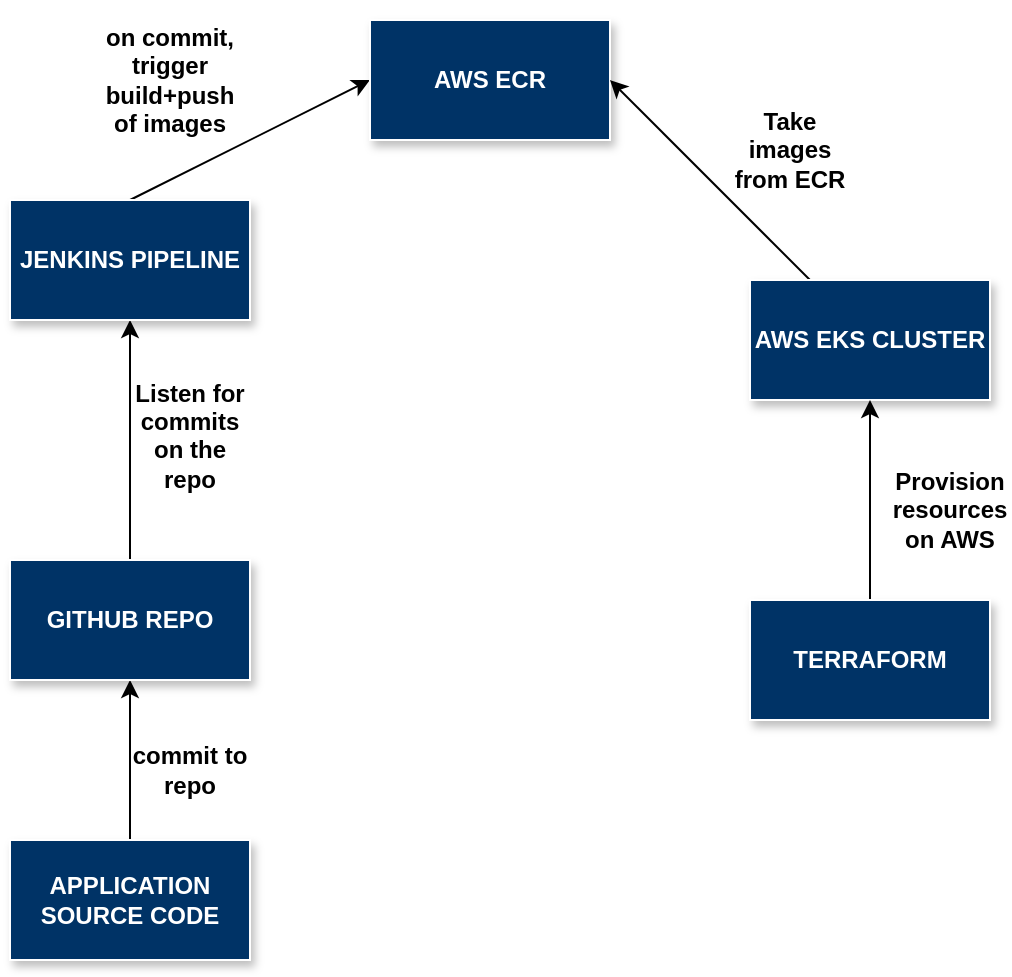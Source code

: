 <mxfile version="22.1.17" type="github">
  <diagram name="Page-1" id="fv-dC6ZYJrszBMAZ46dc">
    <mxGraphModel dx="1318" dy="1586" grid="1" gridSize="10" guides="1" tooltips="1" connect="1" arrows="1" fold="1" page="1" pageScale="1" pageWidth="850" pageHeight="1100" math="0" shadow="0">
      <root>
        <mxCell id="0" />
        <mxCell id="1" parent="0" />
        <mxCell id="XVxo3omWLpl5ER81E-sH-13" style="edgeStyle=none;rounded=0;orthogonalLoop=1;jettySize=auto;html=1;entryX=0.5;entryY=1;entryDx=0;entryDy=0;" edge="1" parent="1" source="XVxo3omWLpl5ER81E-sH-1" target="XVxo3omWLpl5ER81E-sH-2">
          <mxGeometry relative="1" as="geometry" />
        </mxCell>
        <mxCell id="XVxo3omWLpl5ER81E-sH-1" value="&lt;b&gt;&lt;font color=&quot;#ffffff&quot;&gt;APPLICATION SOURCE CODE&lt;/font&gt;&lt;/b&gt;" style="rounded=0;whiteSpace=wrap;html=1;fillColor=#003366;strokeColor=#FFFFFF;shadow=1;" vertex="1" parent="1">
          <mxGeometry x="120" y="350" width="120" height="60" as="geometry" />
        </mxCell>
        <mxCell id="XVxo3omWLpl5ER81E-sH-12" style="edgeStyle=none;rounded=0;orthogonalLoop=1;jettySize=auto;html=1;entryX=0.5;entryY=1;entryDx=0;entryDy=0;" edge="1" parent="1" source="XVxo3omWLpl5ER81E-sH-2" target="XVxo3omWLpl5ER81E-sH-3">
          <mxGeometry relative="1" as="geometry" />
        </mxCell>
        <mxCell id="XVxo3omWLpl5ER81E-sH-2" value="&lt;font color=&quot;#ffffff&quot;&gt;&lt;b&gt;GITHUB REPO&lt;br&gt;&lt;/b&gt;&lt;/font&gt;" style="rounded=0;whiteSpace=wrap;html=1;fillColor=#003366;strokeColor=#FFFFFF;shadow=1;" vertex="1" parent="1">
          <mxGeometry x="120" y="210" width="120" height="60" as="geometry" />
        </mxCell>
        <mxCell id="XVxo3omWLpl5ER81E-sH-9" style="edgeStyle=none;rounded=0;orthogonalLoop=1;jettySize=auto;html=1;exitX=0.5;exitY=0;exitDx=0;exitDy=0;entryX=0;entryY=0.5;entryDx=0;entryDy=0;" edge="1" parent="1" source="XVxo3omWLpl5ER81E-sH-3" target="XVxo3omWLpl5ER81E-sH-4">
          <mxGeometry relative="1" as="geometry">
            <mxPoint x="180" y="-30" as="targetPoint" />
          </mxGeometry>
        </mxCell>
        <mxCell id="XVxo3omWLpl5ER81E-sH-3" value="&lt;font color=&quot;#ffffff&quot;&gt;&lt;b&gt;JENKINS PIPELINE&lt;br&gt;&lt;/b&gt;&lt;/font&gt;" style="rounded=0;whiteSpace=wrap;html=1;fillColor=#003366;strokeColor=#FFFFFF;shadow=1;" vertex="1" parent="1">
          <mxGeometry x="120" y="30" width="120" height="60" as="geometry" />
        </mxCell>
        <mxCell id="XVxo3omWLpl5ER81E-sH-4" value="&lt;font color=&quot;#ffffff&quot;&gt;&lt;b&gt;AWS ECR &lt;br&gt;&lt;/b&gt;&lt;/font&gt;" style="rounded=0;whiteSpace=wrap;html=1;fillColor=#003366;strokeColor=#FFFFFF;shadow=1;" vertex="1" parent="1">
          <mxGeometry x="300" y="-60" width="120" height="60" as="geometry" />
        </mxCell>
        <mxCell id="XVxo3omWLpl5ER81E-sH-11" style="edgeStyle=none;rounded=0;orthogonalLoop=1;jettySize=auto;html=1;entryX=1;entryY=0.5;entryDx=0;entryDy=0;" edge="1" parent="1" source="XVxo3omWLpl5ER81E-sH-5" target="XVxo3omWLpl5ER81E-sH-4">
          <mxGeometry relative="1" as="geometry" />
        </mxCell>
        <mxCell id="XVxo3omWLpl5ER81E-sH-5" value="&lt;font color=&quot;#ffffff&quot;&gt;&lt;b&gt;AWS EKS CLUSTER&lt;br&gt;&lt;/b&gt;&lt;/font&gt;" style="rounded=0;whiteSpace=wrap;html=1;fillColor=#003366;strokeColor=#FFFFFF;shadow=1;" vertex="1" parent="1">
          <mxGeometry x="490" y="70" width="120" height="60" as="geometry" />
        </mxCell>
        <mxCell id="XVxo3omWLpl5ER81E-sH-14" style="edgeStyle=none;rounded=0;orthogonalLoop=1;jettySize=auto;html=1;entryX=0.5;entryY=1;entryDx=0;entryDy=0;" edge="1" parent="1" source="XVxo3omWLpl5ER81E-sH-6" target="XVxo3omWLpl5ER81E-sH-5">
          <mxGeometry relative="1" as="geometry" />
        </mxCell>
        <mxCell id="XVxo3omWLpl5ER81E-sH-6" value="&lt;font color=&quot;#ffffff&quot;&gt;&lt;b&gt;TERRAFORM&lt;/b&gt;&lt;/font&gt;" style="rounded=0;whiteSpace=wrap;html=1;fillColor=#003366;strokeColor=#FFFFFF;shadow=1;" vertex="1" parent="1">
          <mxGeometry x="490" y="230" width="120" height="60" as="geometry" />
        </mxCell>
        <mxCell id="XVxo3omWLpl5ER81E-sH-15" value="&lt;div&gt;&lt;b&gt;commit to&lt;/b&gt;&lt;/div&gt;&lt;div&gt;&lt;b&gt;repo&lt;br&gt;&lt;/b&gt;&lt;/div&gt;" style="text;html=1;strokeColor=none;fillColor=none;align=center;verticalAlign=middle;whiteSpace=wrap;rounded=0;" vertex="1" parent="1">
          <mxGeometry x="180" y="300" width="60" height="30" as="geometry" />
        </mxCell>
        <mxCell id="XVxo3omWLpl5ER81E-sH-16" value="&lt;b&gt;on commit, trigger build+push of images&lt;/b&gt;" style="text;html=1;strokeColor=none;fillColor=none;align=center;verticalAlign=middle;whiteSpace=wrap;rounded=0;" vertex="1" parent="1">
          <mxGeometry x="170" y="-70" width="60" height="80" as="geometry" />
        </mxCell>
        <mxCell id="XVxo3omWLpl5ER81E-sH-18" value="&lt;div&gt;&lt;b&gt;Listen for commits on the repo&lt;/b&gt;&lt;/div&gt;&lt;div&gt;&lt;b&gt;&lt;br&gt;&lt;/b&gt;&lt;/div&gt;" style="text;html=1;strokeColor=none;fillColor=none;align=center;verticalAlign=middle;whiteSpace=wrap;rounded=0;" vertex="1" parent="1">
          <mxGeometry x="180" y="140" width="60" height="30" as="geometry" />
        </mxCell>
        <mxCell id="XVxo3omWLpl5ER81E-sH-19" value="&lt;b&gt;Take images from ECR&lt;br&gt;&lt;/b&gt;" style="text;html=1;strokeColor=none;fillColor=none;align=center;verticalAlign=middle;whiteSpace=wrap;rounded=0;" vertex="1" parent="1">
          <mxGeometry x="480" y="-10" width="60" height="30" as="geometry" />
        </mxCell>
        <mxCell id="XVxo3omWLpl5ER81E-sH-20" value="&lt;b&gt;Provision resources on AWS&lt;br&gt;&lt;/b&gt;" style="text;html=1;strokeColor=none;fillColor=none;align=center;verticalAlign=middle;whiteSpace=wrap;rounded=0;" vertex="1" parent="1">
          <mxGeometry x="560" y="170" width="60" height="30" as="geometry" />
        </mxCell>
      </root>
    </mxGraphModel>
  </diagram>
</mxfile>
